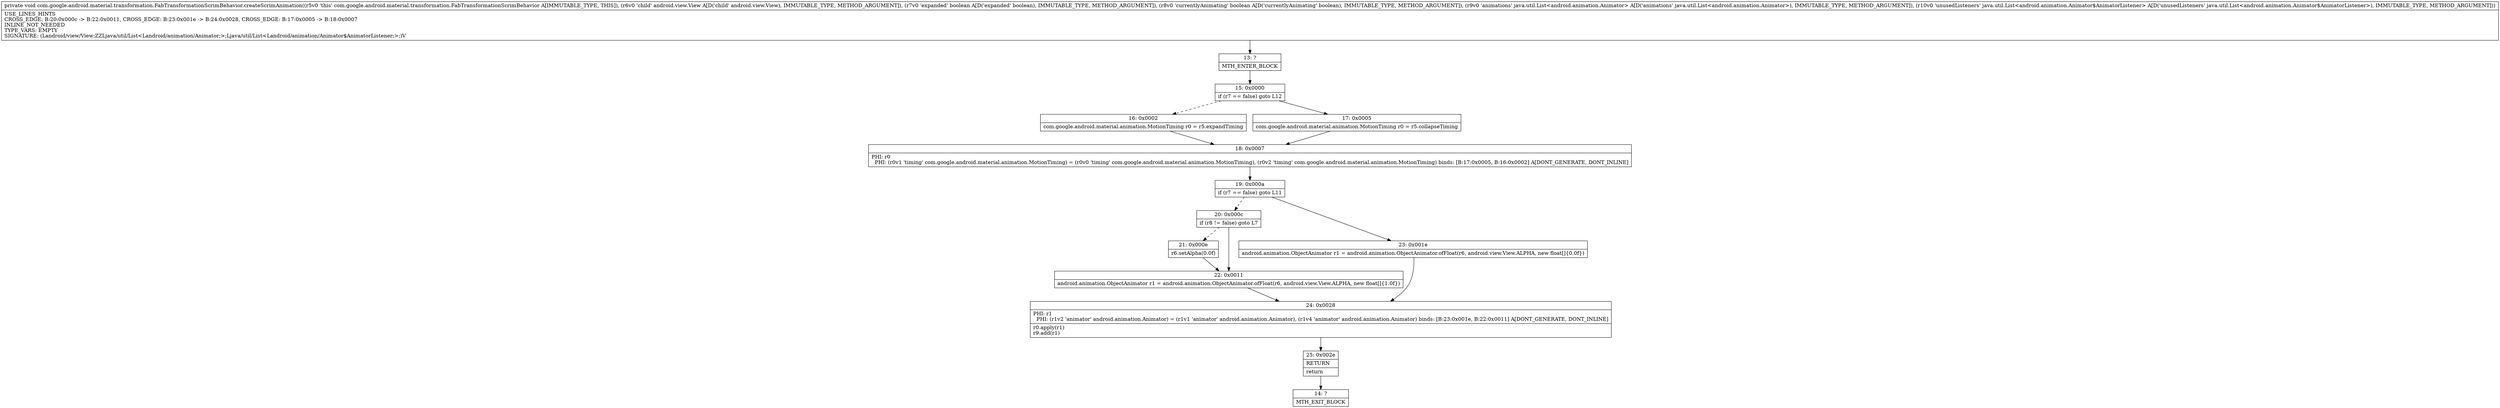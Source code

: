 digraph "CFG forcom.google.android.material.transformation.FabTransformationScrimBehavior.createScrimAnimation(Landroid\/view\/View;ZZLjava\/util\/List;Ljava\/util\/List;)V" {
Node_13 [shape=record,label="{13\:\ ?|MTH_ENTER_BLOCK\l}"];
Node_15 [shape=record,label="{15\:\ 0x0000|if (r7 == false) goto L12\l}"];
Node_16 [shape=record,label="{16\:\ 0x0002|com.google.android.material.animation.MotionTiming r0 = r5.expandTiming\l}"];
Node_18 [shape=record,label="{18\:\ 0x0007|PHI: r0 \l  PHI: (r0v1 'timing' com.google.android.material.animation.MotionTiming) = (r0v0 'timing' com.google.android.material.animation.MotionTiming), (r0v2 'timing' com.google.android.material.animation.MotionTiming) binds: [B:17:0x0005, B:16:0x0002] A[DONT_GENERATE, DONT_INLINE]\l}"];
Node_19 [shape=record,label="{19\:\ 0x000a|if (r7 == false) goto L11\l}"];
Node_20 [shape=record,label="{20\:\ 0x000c|if (r8 != false) goto L7\l}"];
Node_21 [shape=record,label="{21\:\ 0x000e|r6.setAlpha(0.0f)\l}"];
Node_22 [shape=record,label="{22\:\ 0x0011|android.animation.ObjectAnimator r1 = android.animation.ObjectAnimator.ofFloat(r6, android.view.View.ALPHA, new float[]\{1.0f\})\l}"];
Node_24 [shape=record,label="{24\:\ 0x0028|PHI: r1 \l  PHI: (r1v2 'animator' android.animation.Animator) = (r1v1 'animator' android.animation.Animator), (r1v4 'animator' android.animation.Animator) binds: [B:23:0x001e, B:22:0x0011] A[DONT_GENERATE, DONT_INLINE]\l|r0.apply(r1)\lr9.add(r1)\l}"];
Node_25 [shape=record,label="{25\:\ 0x002e|RETURN\l|return\l}"];
Node_14 [shape=record,label="{14\:\ ?|MTH_EXIT_BLOCK\l}"];
Node_23 [shape=record,label="{23\:\ 0x001e|android.animation.ObjectAnimator r1 = android.animation.ObjectAnimator.ofFloat(r6, android.view.View.ALPHA, new float[]\{0.0f\})\l}"];
Node_17 [shape=record,label="{17\:\ 0x0005|com.google.android.material.animation.MotionTiming r0 = r5.collapseTiming\l}"];
MethodNode[shape=record,label="{private void com.google.android.material.transformation.FabTransformationScrimBehavior.createScrimAnimation((r5v0 'this' com.google.android.material.transformation.FabTransformationScrimBehavior A[IMMUTABLE_TYPE, THIS]), (r6v0 'child' android.view.View A[D('child' android.view.View), IMMUTABLE_TYPE, METHOD_ARGUMENT]), (r7v0 'expanded' boolean A[D('expanded' boolean), IMMUTABLE_TYPE, METHOD_ARGUMENT]), (r8v0 'currentlyAnimating' boolean A[D('currentlyAnimating' boolean), IMMUTABLE_TYPE, METHOD_ARGUMENT]), (r9v0 'animations' java.util.List\<android.animation.Animator\> A[D('animations' java.util.List\<android.animation.Animator\>), IMMUTABLE_TYPE, METHOD_ARGUMENT]), (r10v0 'unusedListeners' java.util.List\<android.animation.Animator$AnimatorListener\> A[D('unusedListeners' java.util.List\<android.animation.Animator$AnimatorListener\>), IMMUTABLE_TYPE, METHOD_ARGUMENT]))  | USE_LINES_HINTS\lCROSS_EDGE: B:20:0x000c \-\> B:22:0x0011, CROSS_EDGE: B:23:0x001e \-\> B:24:0x0028, CROSS_EDGE: B:17:0x0005 \-\> B:18:0x0007\lINLINE_NOT_NEEDED\lTYPE_VARS: EMPTY\lSIGNATURE: (Landroid\/view\/View;ZZLjava\/util\/List\<Landroid\/animation\/Animator;\>;Ljava\/util\/List\<Landroid\/animation\/Animator$AnimatorListener;\>;)V\l}"];
MethodNode -> Node_13;Node_13 -> Node_15;
Node_15 -> Node_16[style=dashed];
Node_15 -> Node_17;
Node_16 -> Node_18;
Node_18 -> Node_19;
Node_19 -> Node_20[style=dashed];
Node_19 -> Node_23;
Node_20 -> Node_21[style=dashed];
Node_20 -> Node_22;
Node_21 -> Node_22;
Node_22 -> Node_24;
Node_24 -> Node_25;
Node_25 -> Node_14;
Node_23 -> Node_24;
Node_17 -> Node_18;
}

